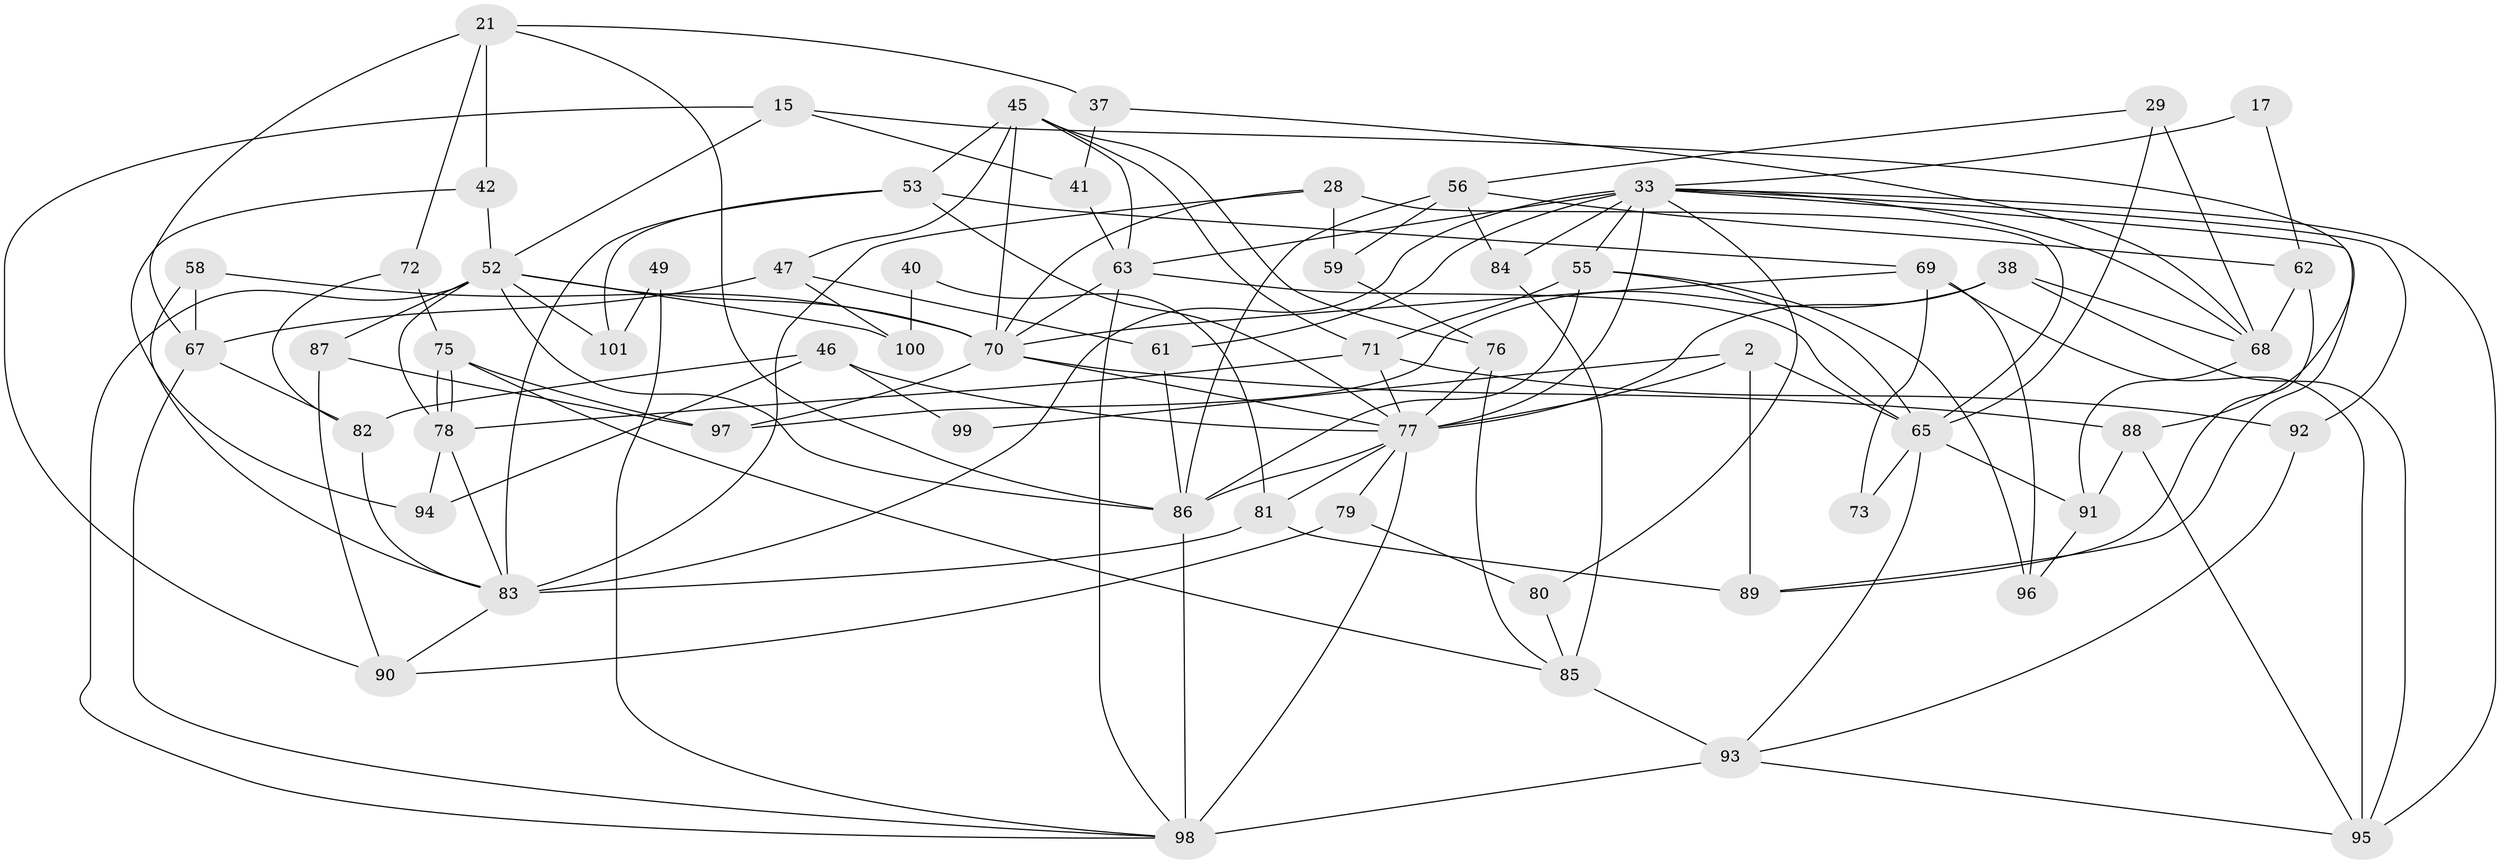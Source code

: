 // original degree distribution, {4: 0.2871287128712871, 6: 0.07920792079207921, 3: 0.2871287128712871, 2: 0.0891089108910891, 5: 0.2376237623762376, 7: 0.009900990099009901, 8: 0.009900990099009901}
// Generated by graph-tools (version 1.1) at 2025/52/03/04/25 21:52:29]
// undirected, 60 vertices, 136 edges
graph export_dot {
graph [start="1"]
  node [color=gray90,style=filled];
  2;
  15;
  17;
  21 [super="+4"];
  28;
  29;
  33 [super="+12+19+27"];
  37 [super="+34"];
  38;
  40;
  41;
  42;
  45 [super="+9"];
  46;
  47;
  49 [super="+10"];
  52 [super="+22+31+18"];
  53 [super="+39"];
  55;
  56;
  58;
  59 [super="+5"];
  61;
  62;
  63 [super="+57"];
  65 [super="+16"];
  67;
  68 [super="+44"];
  69;
  70 [super="+11+30+54+48"];
  71 [super="+43"];
  72;
  73;
  75;
  76;
  77 [super="+24+26+1+66"];
  78 [super="+74"];
  79;
  80;
  81 [super="+14"];
  82;
  83 [super="+51"];
  84;
  85 [super="+13"];
  86 [super="+64"];
  87;
  88 [super="+25"];
  89 [super="+50"];
  90;
  91;
  92;
  93 [super="+3"];
  94;
  95;
  96 [super="+20"];
  97 [super="+32"];
  98 [super="+35+60"];
  99;
  100;
  101;
  2 -- 65;
  2 -- 99;
  2 -- 89;
  2 -- 77;
  15 -- 90;
  15 -- 41;
  15 -- 88;
  15 -- 52 [weight=2];
  17 -- 62;
  17 -- 33;
  21 -- 72;
  21 -- 67;
  21 -- 42;
  21 -- 86;
  21 -- 37;
  28 -- 59;
  28 -- 65;
  28 -- 83;
  28 -- 70;
  29 -- 65 [weight=2];
  29 -- 56;
  29 -- 68 [weight=2];
  33 -- 63 [weight=2];
  33 -- 92;
  33 -- 55;
  33 -- 80;
  33 -- 83;
  33 -- 68;
  33 -- 89;
  33 -- 77 [weight=2];
  33 -- 84;
  33 -- 61;
  33 -- 95;
  37 -- 41;
  37 -- 68;
  38 -- 95;
  38 -- 68;
  38 -- 97;
  38 -- 77;
  40 -- 100;
  40 -- 81;
  41 -- 63;
  42 -- 94;
  42 -- 52;
  45 -- 53;
  45 -- 76;
  45 -- 47;
  45 -- 63;
  45 -- 71;
  45 -- 70 [weight=3];
  46 -- 82;
  46 -- 94;
  46 -- 99;
  46 -- 77;
  47 -- 67;
  47 -- 61;
  47 -- 100;
  49 -- 98;
  49 -- 101;
  52 -- 87;
  52 -- 101 [weight=2];
  52 -- 70 [weight=2];
  52 -- 98;
  52 -- 100;
  52 -- 78 [weight=2];
  52 -- 86 [weight=2];
  53 -- 101;
  53 -- 83;
  53 -- 69;
  53 -- 77;
  55 -- 65;
  55 -- 86;
  55 -- 96;
  55 -- 71;
  56 -- 59 [weight=2];
  56 -- 62;
  56 -- 84;
  56 -- 86;
  58 -- 83;
  58 -- 67;
  58 -- 70;
  59 -- 76;
  61 -- 86;
  62 -- 68;
  62 -- 89;
  63 -- 98;
  63 -- 65;
  63 -- 70;
  65 -- 91 [weight=2];
  65 -- 73;
  65 -- 93 [weight=2];
  67 -- 98;
  67 -- 82;
  68 -- 91;
  69 -- 95;
  69 -- 70;
  69 -- 73;
  69 -- 96;
  70 -- 77 [weight=2];
  70 -- 97 [weight=2];
  70 -- 88 [weight=2];
  71 -- 92;
  71 -- 78;
  71 -- 77;
  72 -- 82;
  72 -- 75;
  75 -- 78;
  75 -- 78;
  75 -- 97;
  75 -- 85;
  76 -- 77;
  76 -- 85;
  77 -- 98;
  77 -- 81;
  77 -- 86;
  77 -- 79;
  78 -- 83;
  78 -- 94;
  79 -- 80;
  79 -- 90;
  80 -- 85;
  81 -- 83;
  81 -- 89 [weight=2];
  82 -- 83;
  83 -- 90;
  84 -- 85;
  85 -- 93 [weight=2];
  86 -- 98 [weight=3];
  87 -- 90;
  87 -- 97;
  88 -- 95;
  88 -- 91;
  91 -- 96;
  92 -- 93;
  93 -- 98 [weight=2];
  93 -- 95;
}
